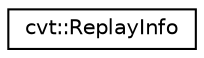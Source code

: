 digraph "Graphical Class Hierarchy"
{
 // LATEX_PDF_SIZE
  edge [fontname="Helvetica",fontsize="10",labelfontname="Helvetica",labelfontsize="10"];
  node [fontname="Helvetica",fontsize="10",shape=record];
  rankdir="LR";
  Node0 [label="cvt::ReplayInfo",height=0.2,width=0.4,color="black", fillcolor="white", style="filled",URL="$d7/dff/structcvt_1_1ReplayInfo.html",tooltip="General replay metadata common to all replay data structures."];
}
